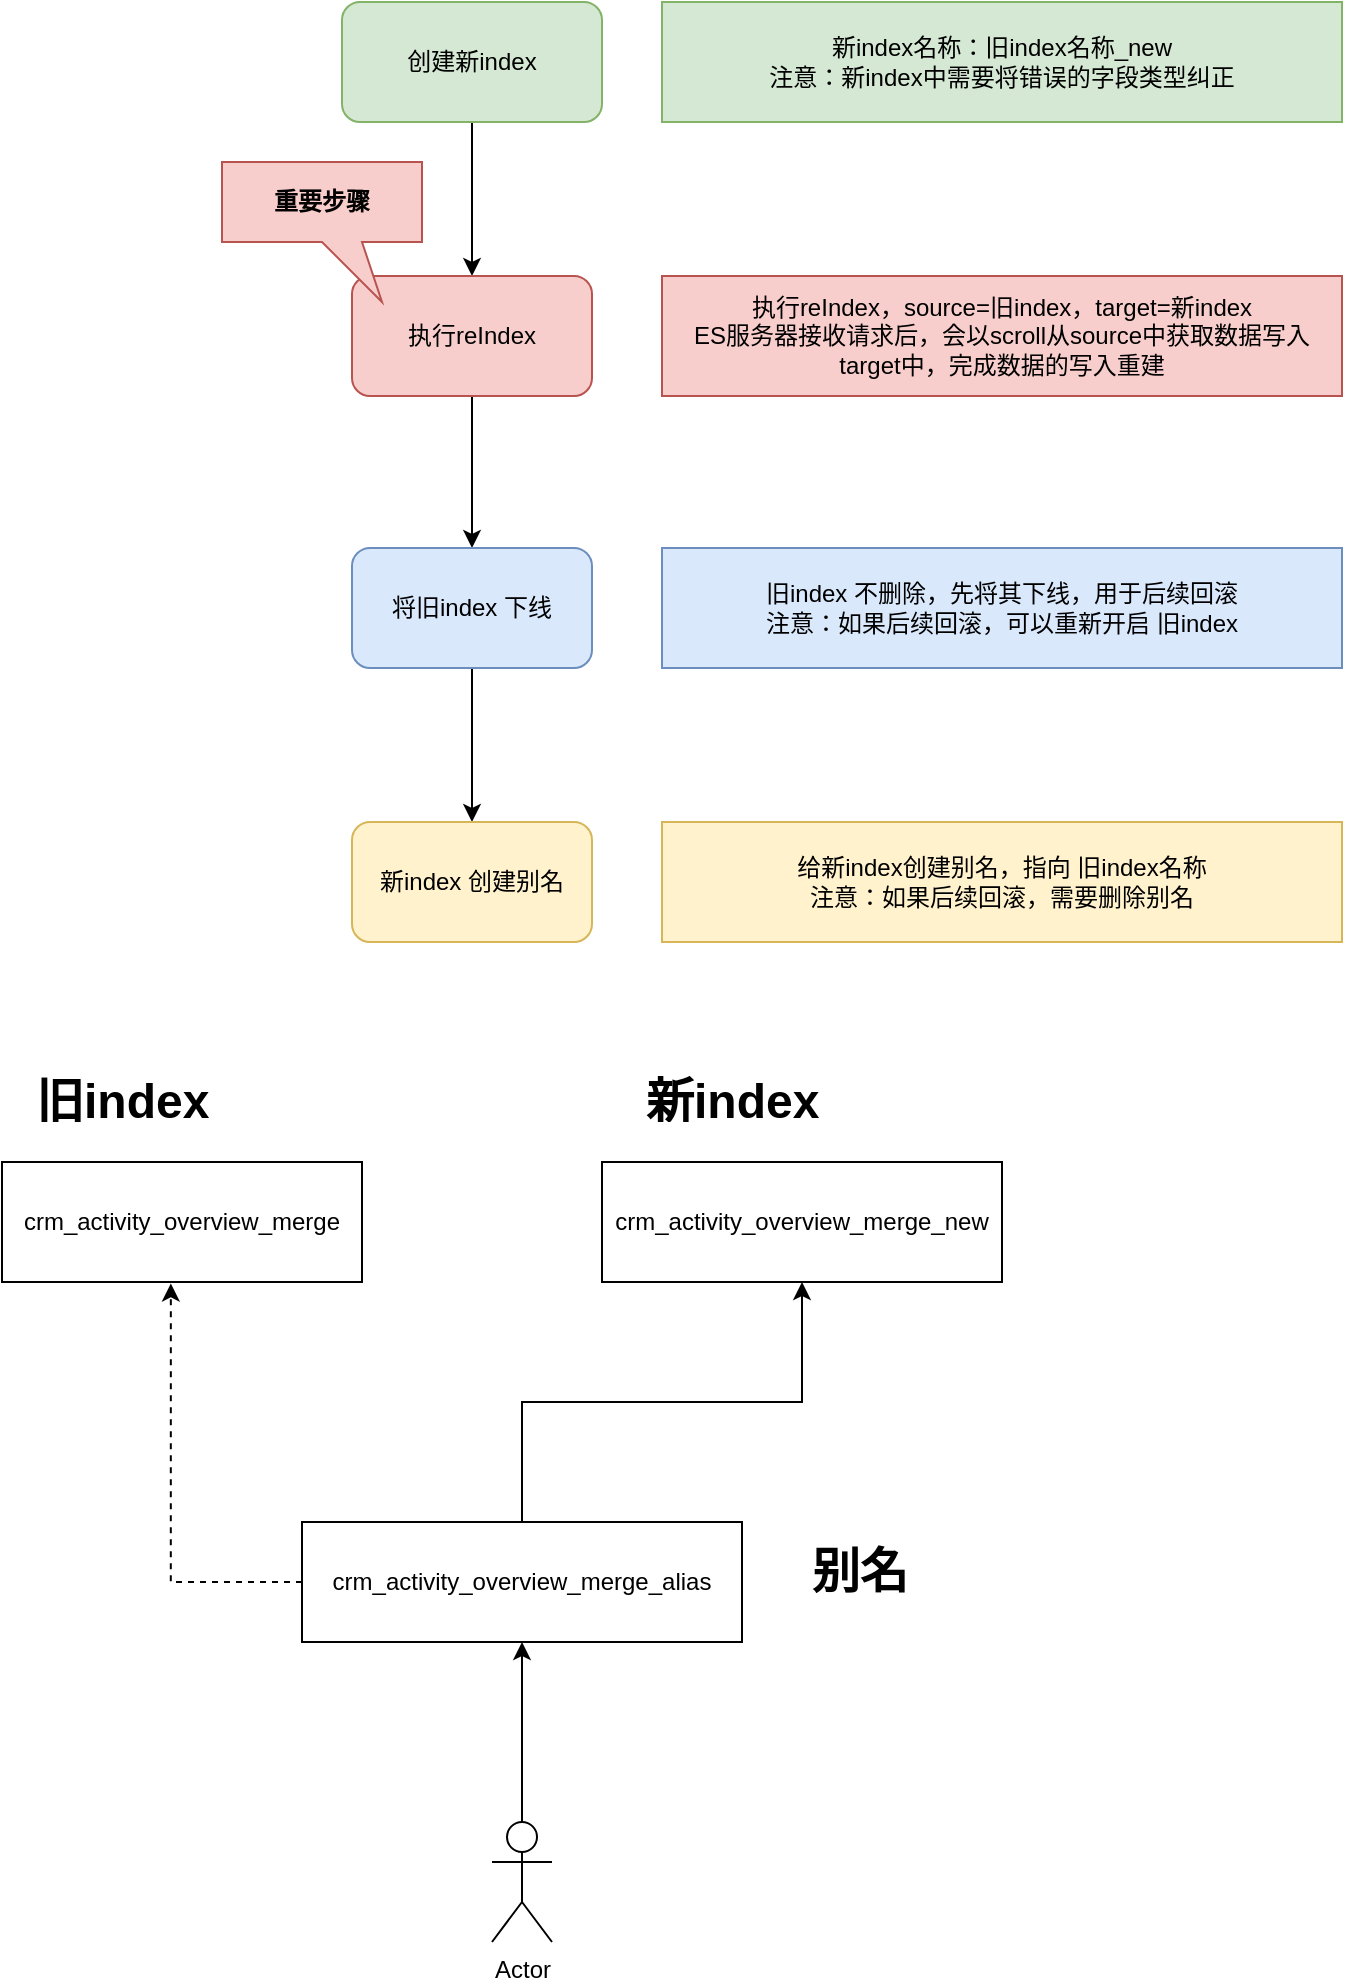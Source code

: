 <mxfile version="22.1.20" type="github">
  <diagram name="第 1 页" id="k2K2BacnFWVTWWxh2E1V">
    <mxGraphModel dx="1853" dy="614" grid="1" gridSize="10" guides="1" tooltips="1" connect="1" arrows="1" fold="1" page="1" pageScale="1" pageWidth="827" pageHeight="1169" math="0" shadow="0">
      <root>
        <mxCell id="0" />
        <mxCell id="1" parent="0" />
        <mxCell id="hpwQwDmwqJIpBTNwLYX5-7" value="" style="edgeStyle=orthogonalEdgeStyle;rounded=0;orthogonalLoop=1;jettySize=auto;html=1;" edge="1" parent="1" source="hpwQwDmwqJIpBTNwLYX5-1" target="hpwQwDmwqJIpBTNwLYX5-6">
          <mxGeometry relative="1" as="geometry" />
        </mxCell>
        <mxCell id="hpwQwDmwqJIpBTNwLYX5-1" value="创建新index" style="rounded=1;whiteSpace=wrap;html=1;fillColor=#d5e8d4;strokeColor=#82b366;" vertex="1" parent="1">
          <mxGeometry x="-270" y="360" width="130" height="60" as="geometry" />
        </mxCell>
        <mxCell id="hpwQwDmwqJIpBTNwLYX5-9" value="" style="edgeStyle=orthogonalEdgeStyle;rounded=0;orthogonalLoop=1;jettySize=auto;html=1;" edge="1" parent="1" source="hpwQwDmwqJIpBTNwLYX5-6" target="hpwQwDmwqJIpBTNwLYX5-8">
          <mxGeometry relative="1" as="geometry" />
        </mxCell>
        <mxCell id="hpwQwDmwqJIpBTNwLYX5-6" value="执行reIndex" style="whiteSpace=wrap;html=1;rounded=1;fillColor=#f8cecc;strokeColor=#b85450;" vertex="1" parent="1">
          <mxGeometry x="-265" y="497" width="120" height="60" as="geometry" />
        </mxCell>
        <mxCell id="hpwQwDmwqJIpBTNwLYX5-11" value="" style="edgeStyle=orthogonalEdgeStyle;rounded=0;orthogonalLoop=1;jettySize=auto;html=1;" edge="1" parent="1" source="hpwQwDmwqJIpBTNwLYX5-8" target="hpwQwDmwqJIpBTNwLYX5-10">
          <mxGeometry relative="1" as="geometry" />
        </mxCell>
        <mxCell id="hpwQwDmwqJIpBTNwLYX5-8" value="将旧index 下线" style="whiteSpace=wrap;html=1;rounded=1;fillColor=#dae8fc;strokeColor=#6c8ebf;" vertex="1" parent="1">
          <mxGeometry x="-265" y="633" width="120" height="60" as="geometry" />
        </mxCell>
        <mxCell id="hpwQwDmwqJIpBTNwLYX5-10" value="新index 创建别名" style="whiteSpace=wrap;html=1;rounded=1;fillColor=#fff2cc;strokeColor=#d6b656;" vertex="1" parent="1">
          <mxGeometry x="-265" y="770" width="120" height="60" as="geometry" />
        </mxCell>
        <mxCell id="hpwQwDmwqJIpBTNwLYX5-12" value="新index名称：旧index名称_new&lt;br&gt;注意：新index中需要将错误的字段类型纠正" style="rounded=0;whiteSpace=wrap;html=1;fillColor=#d5e8d4;strokeColor=#82b366;" vertex="1" parent="1">
          <mxGeometry x="-110" y="360" width="340" height="60" as="geometry" />
        </mxCell>
        <mxCell id="hpwQwDmwqJIpBTNwLYX5-13" value="执行reIndex，source=旧index，target=新index&lt;br&gt;ES服务器接收请求后，会以scroll从source中获取数据写入target中，完成数据的写入重建" style="rounded=0;whiteSpace=wrap;html=1;fillColor=#f8cecc;strokeColor=#b85450;" vertex="1" parent="1">
          <mxGeometry x="-110" y="497" width="340" height="60" as="geometry" />
        </mxCell>
        <mxCell id="hpwQwDmwqJIpBTNwLYX5-14" value="旧index 不删除，先将其下线，用于后续回滚&lt;br&gt;注意：如果后续回滚，可以重新开启 旧index" style="rounded=0;whiteSpace=wrap;html=1;fillColor=#dae8fc;strokeColor=#6c8ebf;" vertex="1" parent="1">
          <mxGeometry x="-110" y="633" width="340" height="60" as="geometry" />
        </mxCell>
        <mxCell id="hpwQwDmwqJIpBTNwLYX5-15" value="给新index创建别名，指向 旧index名称&lt;br&gt;注意：如果后续回滚，需要删除别名" style="rounded=0;whiteSpace=wrap;html=1;fillColor=#fff2cc;strokeColor=#d6b656;" vertex="1" parent="1">
          <mxGeometry x="-110" y="770" width="340" height="60" as="geometry" />
        </mxCell>
        <mxCell id="hpwQwDmwqJIpBTNwLYX5-16" value="重要步骤" style="shape=callout;whiteSpace=wrap;html=1;perimeter=calloutPerimeter;position2=0.8;fillColor=#f8cecc;strokeColor=#b85450;fontStyle=1" vertex="1" parent="1">
          <mxGeometry x="-330" y="440" width="100" height="70" as="geometry" />
        </mxCell>
        <mxCell id="hpwQwDmwqJIpBTNwLYX5-33" style="edgeStyle=orthogonalEdgeStyle;rounded=0;orthogonalLoop=1;jettySize=auto;html=1;exitX=0.5;exitY=0;exitDx=0;exitDy=0;entryX=0.5;entryY=1;entryDx=0;entryDy=0;" edge="1" parent="1" source="hpwQwDmwqJIpBTNwLYX5-18" target="hpwQwDmwqJIpBTNwLYX5-23">
          <mxGeometry relative="1" as="geometry" />
        </mxCell>
        <mxCell id="hpwQwDmwqJIpBTNwLYX5-18" value="crm_activity_overview_merge_alias" style="rounded=0;whiteSpace=wrap;html=1;" vertex="1" parent="1">
          <mxGeometry x="-290" y="1120" width="220" height="60" as="geometry" />
        </mxCell>
        <mxCell id="hpwQwDmwqJIpBTNwLYX5-19" value="crm_activity_overview_merge" style="rounded=0;whiteSpace=wrap;html=1;" vertex="1" parent="1">
          <mxGeometry x="-440" y="940" width="180" height="60" as="geometry" />
        </mxCell>
        <mxCell id="hpwQwDmwqJIpBTNwLYX5-23" value="crm_activity_overview_merge_new" style="rounded=0;whiteSpace=wrap;html=1;" vertex="1" parent="1">
          <mxGeometry x="-140" y="940" width="200" height="60" as="geometry" />
        </mxCell>
        <mxCell id="hpwQwDmwqJIpBTNwLYX5-25" value="&lt;h1&gt;旧index&lt;/h1&gt;" style="text;html=1;strokeColor=none;fillColor=none;spacing=5;spacingTop=-20;whiteSpace=wrap;overflow=hidden;rounded=0;" vertex="1" parent="1">
          <mxGeometry x="-428" y="890" width="163" height="30" as="geometry" />
        </mxCell>
        <mxCell id="hpwQwDmwqJIpBTNwLYX5-26" value="&lt;h1&gt;新index&lt;/h1&gt;" style="text;html=1;strokeColor=none;fillColor=none;spacing=5;spacingTop=-20;whiteSpace=wrap;overflow=hidden;rounded=0;" vertex="1" parent="1">
          <mxGeometry x="-123" y="890" width="163" height="30" as="geometry" />
        </mxCell>
        <mxCell id="hpwQwDmwqJIpBTNwLYX5-27" value="&lt;h1&gt;别名&lt;/h1&gt;" style="text;html=1;strokeColor=none;fillColor=none;spacing=5;spacingTop=-20;whiteSpace=wrap;overflow=hidden;rounded=0;" vertex="1" parent="1">
          <mxGeometry x="-40" y="1125" width="90" height="50" as="geometry" />
        </mxCell>
        <mxCell id="hpwQwDmwqJIpBTNwLYX5-32" style="edgeStyle=orthogonalEdgeStyle;rounded=0;orthogonalLoop=1;jettySize=auto;html=1;entryX=0.5;entryY=1;entryDx=0;entryDy=0;" edge="1" parent="1" source="hpwQwDmwqJIpBTNwLYX5-29" target="hpwQwDmwqJIpBTNwLYX5-18">
          <mxGeometry relative="1" as="geometry" />
        </mxCell>
        <mxCell id="hpwQwDmwqJIpBTNwLYX5-29" value="Actor" style="shape=umlActor;verticalLabelPosition=bottom;verticalAlign=top;html=1;outlineConnect=0;" vertex="1" parent="1">
          <mxGeometry x="-195" y="1270" width="30" height="60" as="geometry" />
        </mxCell>
        <mxCell id="hpwQwDmwqJIpBTNwLYX5-34" style="edgeStyle=orthogonalEdgeStyle;rounded=0;orthogonalLoop=1;jettySize=auto;html=1;exitX=0;exitY=0.5;exitDx=0;exitDy=0;entryX=0.469;entryY=1.012;entryDx=0;entryDy=0;entryPerimeter=0;dashed=1;" edge="1" parent="1" source="hpwQwDmwqJIpBTNwLYX5-18" target="hpwQwDmwqJIpBTNwLYX5-19">
          <mxGeometry relative="1" as="geometry" />
        </mxCell>
      </root>
    </mxGraphModel>
  </diagram>
</mxfile>
